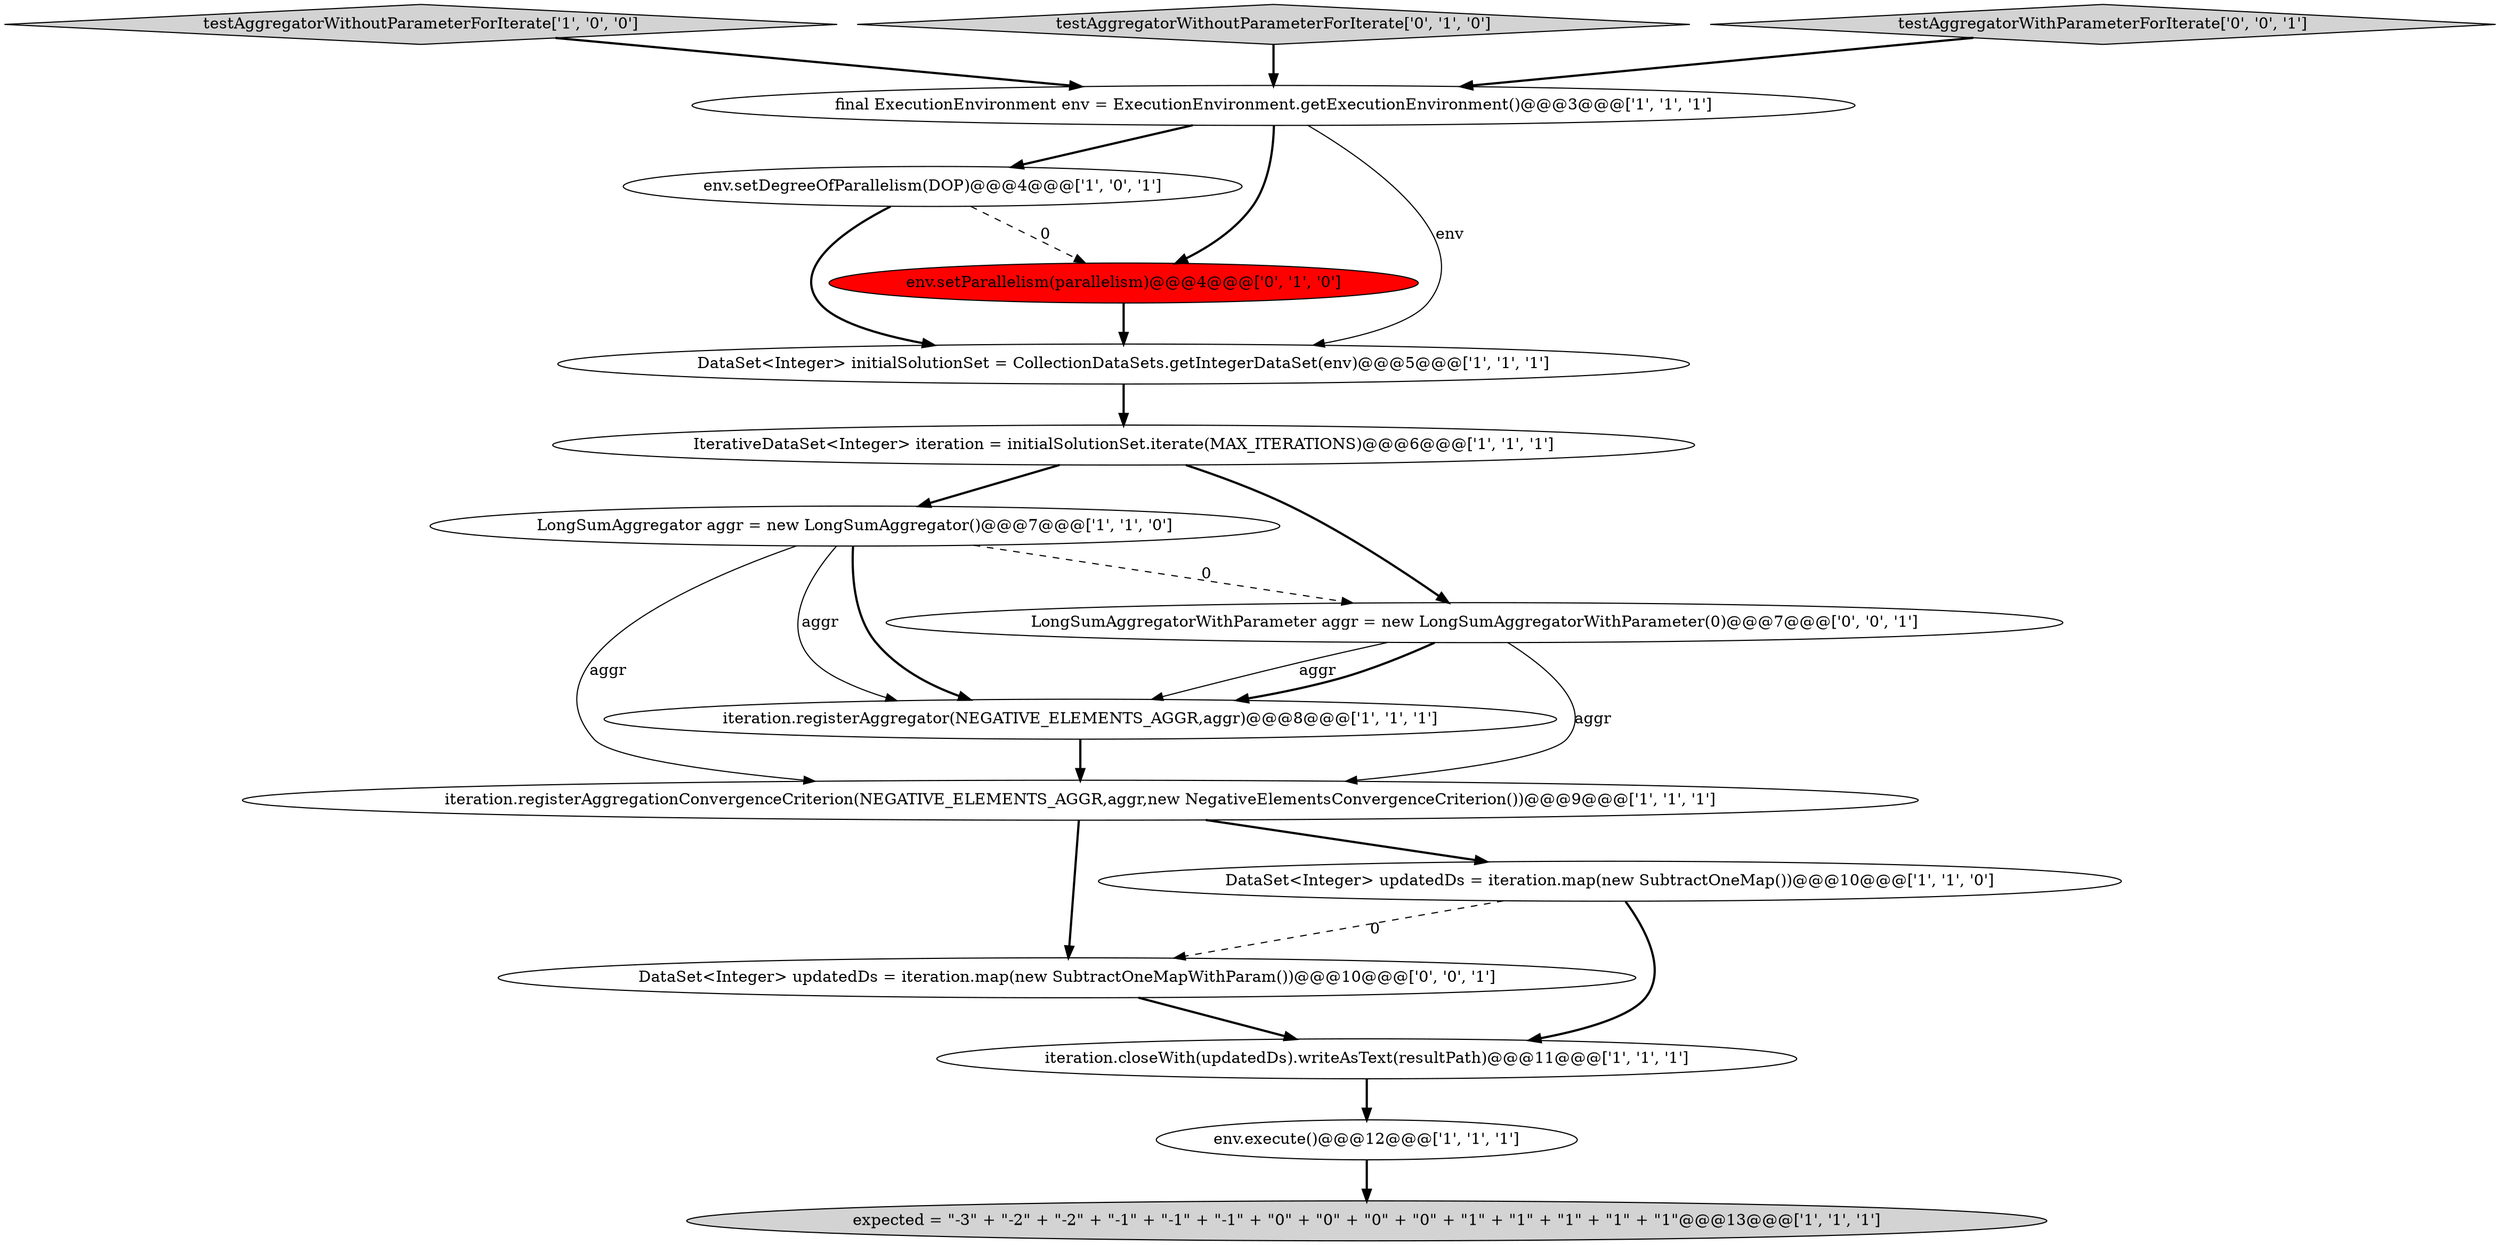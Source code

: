 digraph {
4 [style = filled, label = "expected = \"-3\" + \"-2\" + \"-2\" + \"-1\" + \"-1\" + \"-1\" + \"0\" + \"0\" + \"0\" + \"0\" + \"1\" + \"1\" + \"1\" + \"1\" + \"1\"@@@13@@@['1', '1', '1']", fillcolor = lightgray, shape = ellipse image = "AAA0AAABBB1BBB"];
1 [style = filled, label = "env.setDegreeOfParallelism(DOP)@@@4@@@['1', '0', '1']", fillcolor = white, shape = ellipse image = "AAA0AAABBB1BBB"];
13 [style = filled, label = "env.setParallelism(parallelism)@@@4@@@['0', '1', '0']", fillcolor = red, shape = ellipse image = "AAA1AAABBB2BBB"];
7 [style = filled, label = "IterativeDataSet<Integer> iteration = initialSolutionSet.iterate(MAX_ITERATIONS)@@@6@@@['1', '1', '1']", fillcolor = white, shape = ellipse image = "AAA0AAABBB1BBB"];
2 [style = filled, label = "iteration.registerAggregationConvergenceCriterion(NEGATIVE_ELEMENTS_AGGR,aggr,new NegativeElementsConvergenceCriterion())@@@9@@@['1', '1', '1']", fillcolor = white, shape = ellipse image = "AAA0AAABBB1BBB"];
3 [style = filled, label = "LongSumAggregator aggr = new LongSumAggregator()@@@7@@@['1', '1', '0']", fillcolor = white, shape = ellipse image = "AAA0AAABBB1BBB"];
9 [style = filled, label = "testAggregatorWithoutParameterForIterate['1', '0', '0']", fillcolor = lightgray, shape = diamond image = "AAA0AAABBB1BBB"];
5 [style = filled, label = "final ExecutionEnvironment env = ExecutionEnvironment.getExecutionEnvironment()@@@3@@@['1', '1', '1']", fillcolor = white, shape = ellipse image = "AAA0AAABBB1BBB"];
6 [style = filled, label = "DataSet<Integer> initialSolutionSet = CollectionDataSets.getIntegerDataSet(env)@@@5@@@['1', '1', '1']", fillcolor = white, shape = ellipse image = "AAA0AAABBB1BBB"];
8 [style = filled, label = "iteration.registerAggregator(NEGATIVE_ELEMENTS_AGGR,aggr)@@@8@@@['1', '1', '1']", fillcolor = white, shape = ellipse image = "AAA0AAABBB1BBB"];
12 [style = filled, label = "testAggregatorWithoutParameterForIterate['0', '1', '0']", fillcolor = lightgray, shape = diamond image = "AAA0AAABBB2BBB"];
10 [style = filled, label = "env.execute()@@@12@@@['1', '1', '1']", fillcolor = white, shape = ellipse image = "AAA0AAABBB1BBB"];
15 [style = filled, label = "testAggregatorWithParameterForIterate['0', '0', '1']", fillcolor = lightgray, shape = diamond image = "AAA0AAABBB3BBB"];
16 [style = filled, label = "DataSet<Integer> updatedDs = iteration.map(new SubtractOneMapWithParam())@@@10@@@['0', '0', '1']", fillcolor = white, shape = ellipse image = "AAA0AAABBB3BBB"];
0 [style = filled, label = "iteration.closeWith(updatedDs).writeAsText(resultPath)@@@11@@@['1', '1', '1']", fillcolor = white, shape = ellipse image = "AAA0AAABBB1BBB"];
11 [style = filled, label = "DataSet<Integer> updatedDs = iteration.map(new SubtractOneMap())@@@10@@@['1', '1', '0']", fillcolor = white, shape = ellipse image = "AAA0AAABBB1BBB"];
14 [style = filled, label = "LongSumAggregatorWithParameter aggr = new LongSumAggregatorWithParameter(0)@@@7@@@['0', '0', '1']", fillcolor = white, shape = ellipse image = "AAA0AAABBB3BBB"];
14->2 [style = solid, label="aggr"];
16->0 [style = bold, label=""];
12->5 [style = bold, label=""];
3->8 [style = solid, label="aggr"];
11->16 [style = dashed, label="0"];
5->6 [style = solid, label="env"];
7->3 [style = bold, label=""];
15->5 [style = bold, label=""];
7->14 [style = bold, label=""];
1->13 [style = dashed, label="0"];
5->1 [style = bold, label=""];
0->10 [style = bold, label=""];
11->0 [style = bold, label=""];
1->6 [style = bold, label=""];
8->2 [style = bold, label=""];
3->8 [style = bold, label=""];
5->13 [style = bold, label=""];
14->8 [style = solid, label="aggr"];
10->4 [style = bold, label=""];
9->5 [style = bold, label=""];
3->2 [style = solid, label="aggr"];
14->8 [style = bold, label=""];
13->6 [style = bold, label=""];
3->14 [style = dashed, label="0"];
6->7 [style = bold, label=""];
2->11 [style = bold, label=""];
2->16 [style = bold, label=""];
}
